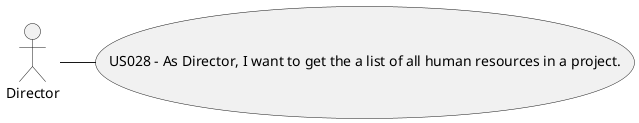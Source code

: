 @startuml
'https://plantuml.com/use-case-diagram

actor Director

usecase (US028 - As Director, I want to get the a list of all human resources in a project.)

:Director: -right- (US028 - As Director, I want to get the a list of all human resources in a project.)
@enduml